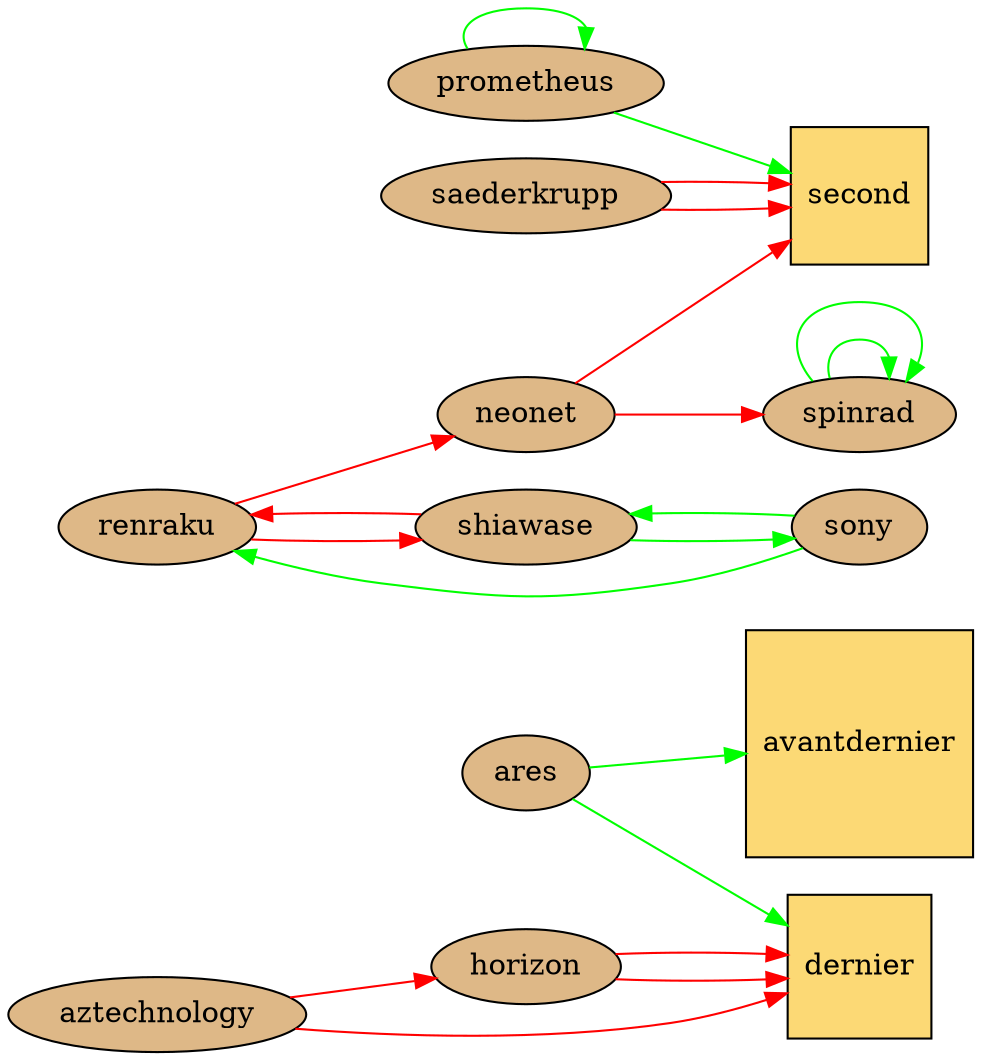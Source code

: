 digraph g{
  graph [
      rankdir = "LR"
  ];

  ares [shape=ellipse,fillcolor="burlywood",style="filled"];
  aztechnology [shape=ellipse,fillcolor="burlywood",style="filled"];
  horizon [shape=ellipse,fillcolor="burlywood",style="filled"];
  neonet [shape=ellipse,fillcolor="burlywood",style="filled"];
  prometheus [shape=ellipse,fillcolor="burlywood",style="filled"];
  renraku [shape=ellipse,fillcolor="burlywood",style="filled"];
  saederkrupp [shape=ellipse,fillcolor="burlywood",style="filled"];
  shiawase [shape=ellipse,fillcolor="burlywood",style="filled"];
  sony [shape=ellipse,fillcolor="burlywood",style="filled"];
  spinrad [shape=ellipse,fillcolor="burlywood",style="filled"];
  second [shape=square,fillcolor="#FCD975",style="filled"];
  avantdernier [shape=square,fillcolor="#FCD975",style="filled"];
  dernier [shape=square,fillcolor="#FCD975",style="filled"];

  ares -> avantdernier [color="green"];
  ares -> dernier [color="green"];

  aztechnology -> horizon [color="red"];
  aztechnology -> dernier [color="red"];

  horizon-> dernier [color="red"];
  horizon-> dernier [color="red"];

  neonet -> spinrad [color="red"];
  neonet -> second [color="red"];

  prometheus -> prometheus [color="green"];
  prometheus -> second [color="green"];

  renraku -> neonet [color="red"];
  renraku -> shiawase [color="red"];

  saederkrupp -> second [color="red"];
  saederkrupp -> second [color="red"];

  shiawase -> renraku [color="red"];
  shiawase -> sony [color="green"];

  sony -> renraku [color="green"];
  sony -> shiawase [color="green"];

  spinrad -> spinrad [color="green"];
  spinrad -> spinrad [color="green"];
}

